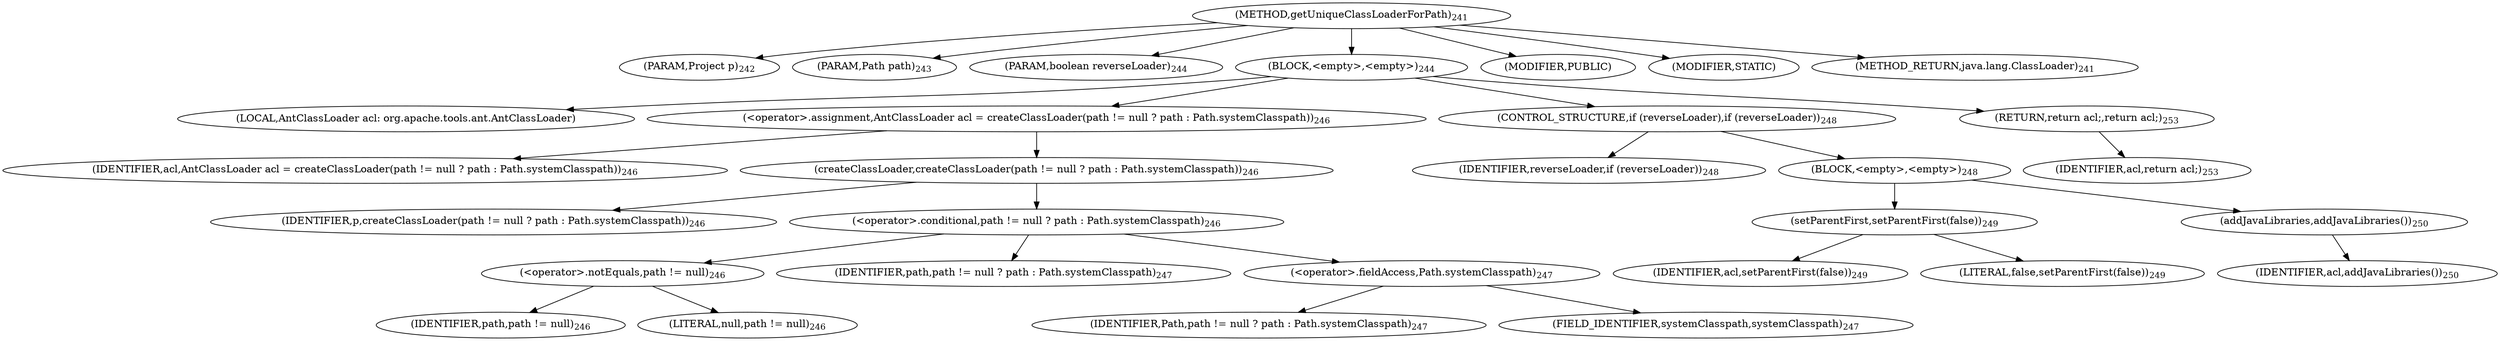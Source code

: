 digraph "getUniqueClassLoaderForPath" {  
"265" [label = <(METHOD,getUniqueClassLoaderForPath)<SUB>241</SUB>> ]
"266" [label = <(PARAM,Project p)<SUB>242</SUB>> ]
"267" [label = <(PARAM,Path path)<SUB>243</SUB>> ]
"268" [label = <(PARAM,boolean reverseLoader)<SUB>244</SUB>> ]
"269" [label = <(BLOCK,&lt;empty&gt;,&lt;empty&gt;)<SUB>244</SUB>> ]
"270" [label = <(LOCAL,AntClassLoader acl: org.apache.tools.ant.AntClassLoader)> ]
"271" [label = <(&lt;operator&gt;.assignment,AntClassLoader acl = createClassLoader(path != null ? path : Path.systemClasspath))<SUB>246</SUB>> ]
"272" [label = <(IDENTIFIER,acl,AntClassLoader acl = createClassLoader(path != null ? path : Path.systemClasspath))<SUB>246</SUB>> ]
"273" [label = <(createClassLoader,createClassLoader(path != null ? path : Path.systemClasspath))<SUB>246</SUB>> ]
"274" [label = <(IDENTIFIER,p,createClassLoader(path != null ? path : Path.systemClasspath))<SUB>246</SUB>> ]
"275" [label = <(&lt;operator&gt;.conditional,path != null ? path : Path.systemClasspath)<SUB>246</SUB>> ]
"276" [label = <(&lt;operator&gt;.notEquals,path != null)<SUB>246</SUB>> ]
"277" [label = <(IDENTIFIER,path,path != null)<SUB>246</SUB>> ]
"278" [label = <(LITERAL,null,path != null)<SUB>246</SUB>> ]
"279" [label = <(IDENTIFIER,path,path != null ? path : Path.systemClasspath)<SUB>247</SUB>> ]
"280" [label = <(&lt;operator&gt;.fieldAccess,Path.systemClasspath)<SUB>247</SUB>> ]
"281" [label = <(IDENTIFIER,Path,path != null ? path : Path.systemClasspath)<SUB>247</SUB>> ]
"282" [label = <(FIELD_IDENTIFIER,systemClasspath,systemClasspath)<SUB>247</SUB>> ]
"283" [label = <(CONTROL_STRUCTURE,if (reverseLoader),if (reverseLoader))<SUB>248</SUB>> ]
"284" [label = <(IDENTIFIER,reverseLoader,if (reverseLoader))<SUB>248</SUB>> ]
"285" [label = <(BLOCK,&lt;empty&gt;,&lt;empty&gt;)<SUB>248</SUB>> ]
"286" [label = <(setParentFirst,setParentFirst(false))<SUB>249</SUB>> ]
"287" [label = <(IDENTIFIER,acl,setParentFirst(false))<SUB>249</SUB>> ]
"288" [label = <(LITERAL,false,setParentFirst(false))<SUB>249</SUB>> ]
"289" [label = <(addJavaLibraries,addJavaLibraries())<SUB>250</SUB>> ]
"290" [label = <(IDENTIFIER,acl,addJavaLibraries())<SUB>250</SUB>> ]
"291" [label = <(RETURN,return acl;,return acl;)<SUB>253</SUB>> ]
"292" [label = <(IDENTIFIER,acl,return acl;)<SUB>253</SUB>> ]
"293" [label = <(MODIFIER,PUBLIC)> ]
"294" [label = <(MODIFIER,STATIC)> ]
"295" [label = <(METHOD_RETURN,java.lang.ClassLoader)<SUB>241</SUB>> ]
  "265" -> "266" 
  "265" -> "267" 
  "265" -> "268" 
  "265" -> "269" 
  "265" -> "293" 
  "265" -> "294" 
  "265" -> "295" 
  "269" -> "270" 
  "269" -> "271" 
  "269" -> "283" 
  "269" -> "291" 
  "271" -> "272" 
  "271" -> "273" 
  "273" -> "274" 
  "273" -> "275" 
  "275" -> "276" 
  "275" -> "279" 
  "275" -> "280" 
  "276" -> "277" 
  "276" -> "278" 
  "280" -> "281" 
  "280" -> "282" 
  "283" -> "284" 
  "283" -> "285" 
  "285" -> "286" 
  "285" -> "289" 
  "286" -> "287" 
  "286" -> "288" 
  "289" -> "290" 
  "291" -> "292" 
}

